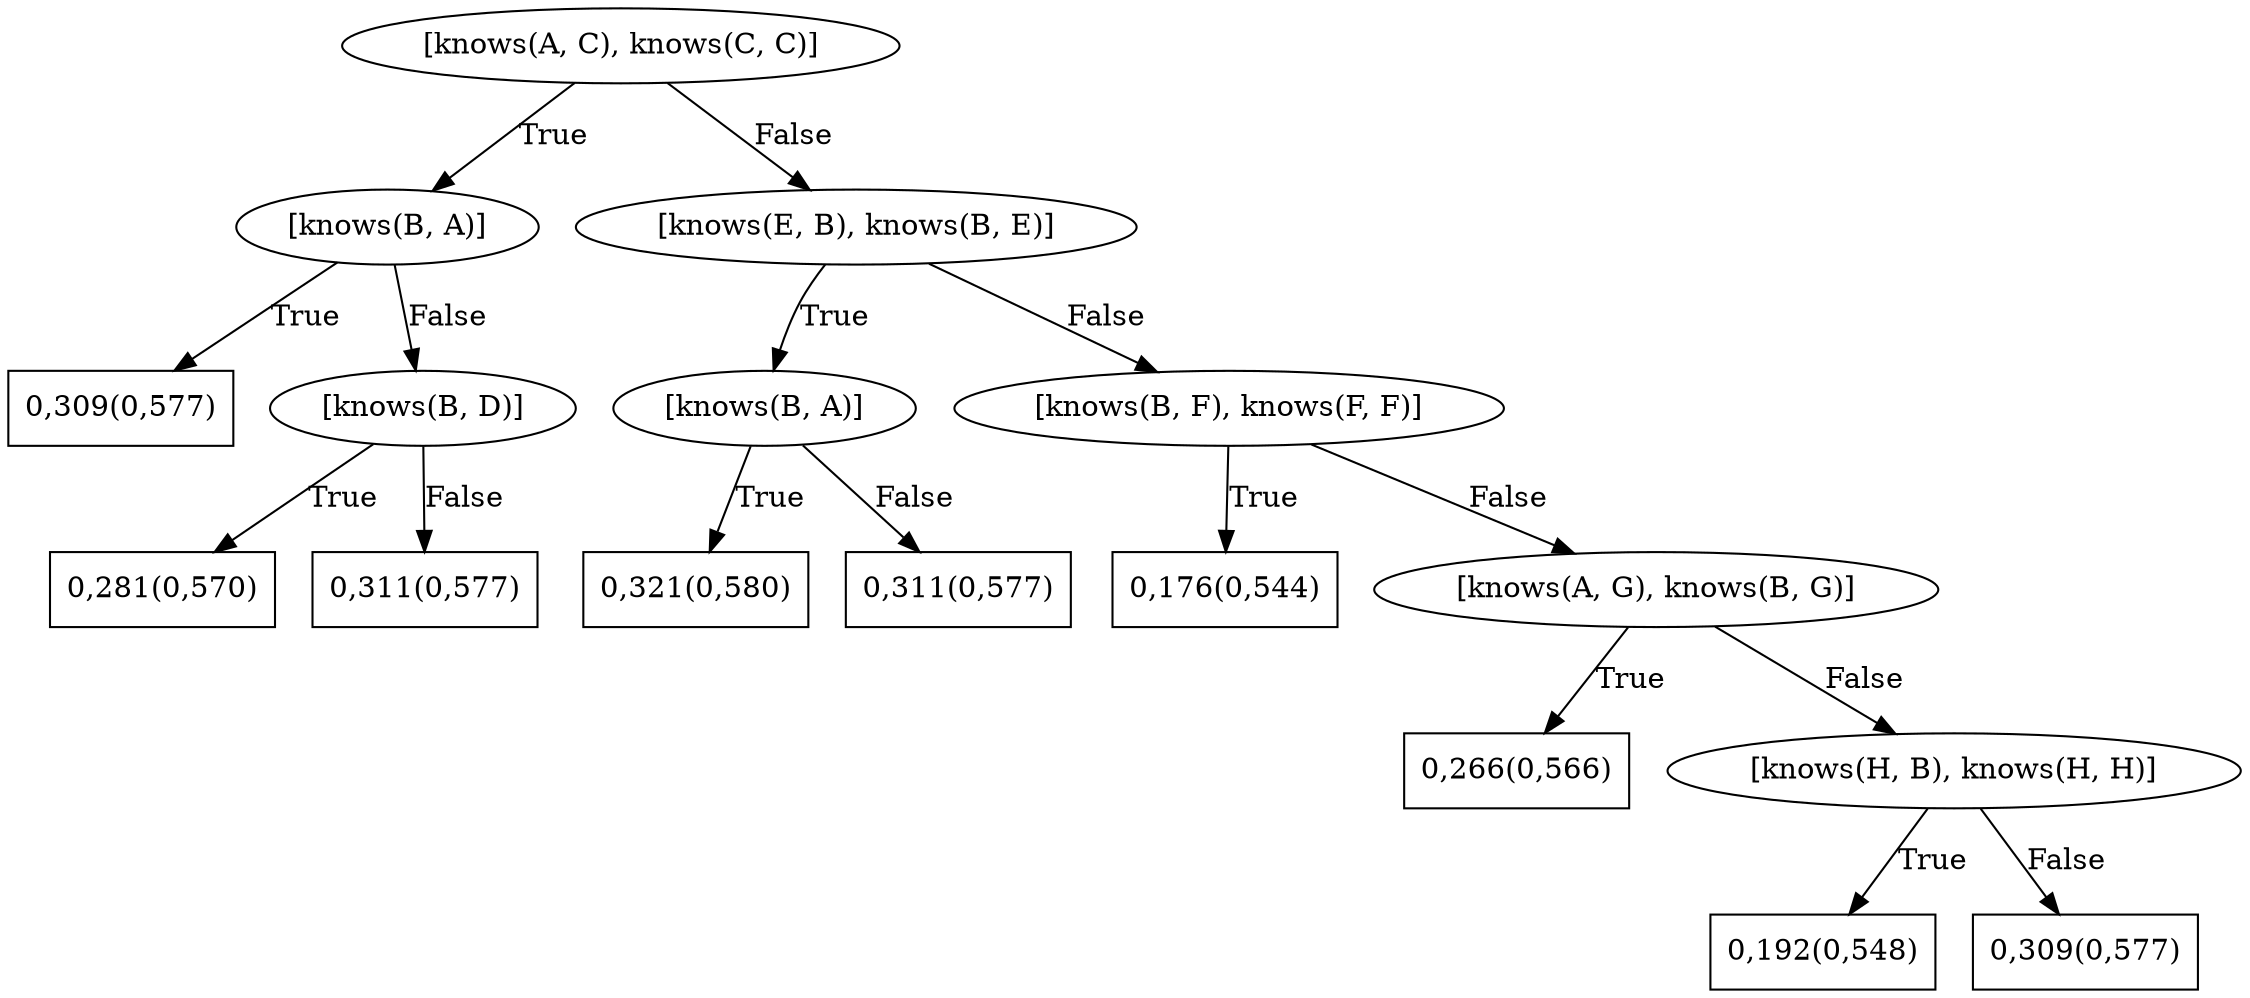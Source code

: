 digraph G{ 
1[label = "[knows(A, C), knows(C, C)]"];
1 -> 2[label="True"];
1 -> 3[label="False"];
2[label = "[knows(B, A)]"];
2 -> 4[label="True"];
2 -> 5[label="False"];
4[shape = box,label = "0,309(0,577)"];
5[label = "[knows(B, D)]"];
5 -> 6[label="True"];
5 -> 7[label="False"];
6[shape = box,label = "0,281(0,570)"];
7[shape = box,label = "0,311(0,577)"];
3[label = "[knows(E, B), knows(B, E)]"];
3 -> 8[label="True"];
3 -> 9[label="False"];
8[label = "[knows(B, A)]"];
8 -> 10[label="True"];
8 -> 11[label="False"];
10[shape = box,label = "0,321(0,580)"];
11[shape = box,label = "0,311(0,577)"];
9[label = "[knows(B, F), knows(F, F)]"];
9 -> 12[label="True"];
9 -> 13[label="False"];
12[shape = box,label = "0,176(0,544)"];
13[label = "[knows(A, G), knows(B, G)]"];
13 -> 14[label="True"];
13 -> 15[label="False"];
14[shape = box,label = "0,266(0,566)"];
15[label = "[knows(H, B), knows(H, H)]"];
15 -> 16[label="True"];
15 -> 17[label="False"];
16[shape = box,label = "0,192(0,548)"];
17[shape = box,label = "0,309(0,577)"];
}
